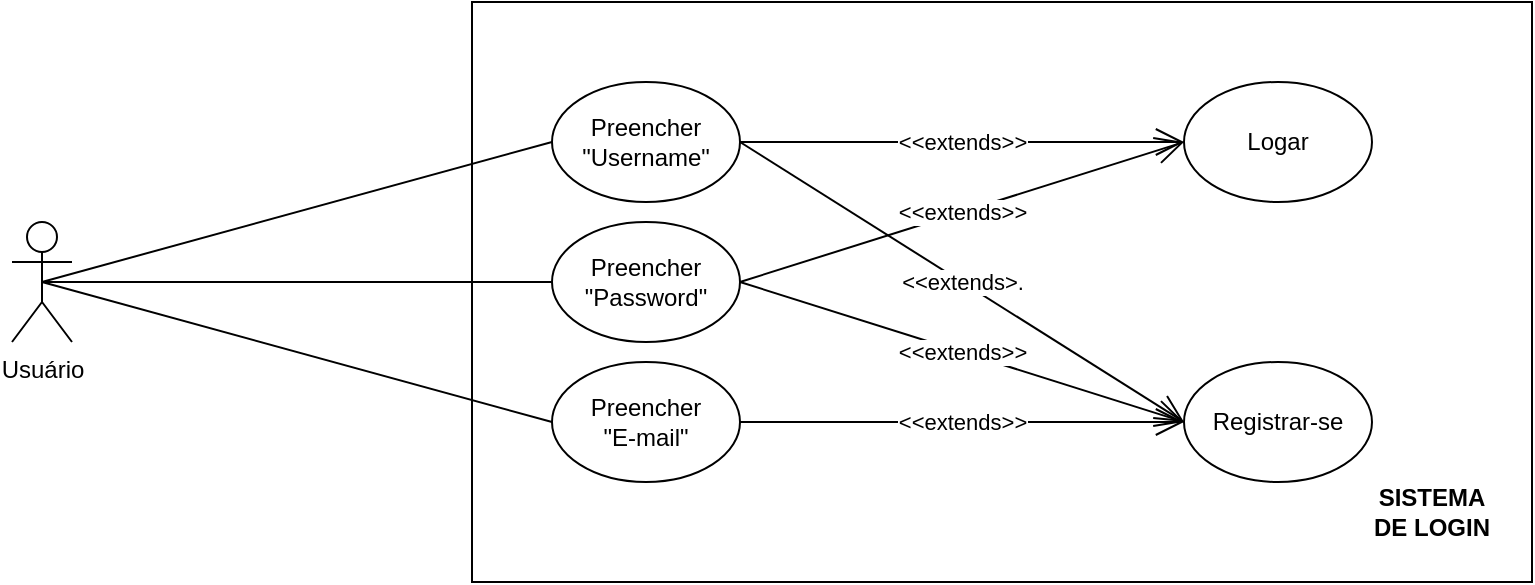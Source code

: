 <mxfile version="22.0.6" type="device">
  <diagram name="Página-1" id="3ZRZQcbHr6eWC8pdjs75">
    <mxGraphModel dx="1032" dy="557" grid="1" gridSize="10" guides="1" tooltips="1" connect="1" arrows="1" fold="1" page="1" pageScale="1" pageWidth="827" pageHeight="1169" math="0" shadow="0">
      <root>
        <mxCell id="0" />
        <mxCell id="1" parent="0" />
        <mxCell id="Bse5uKkhkYYTRCW6ZDqW-17" value="" style="rounded=0;whiteSpace=wrap;html=1;" vertex="1" parent="1">
          <mxGeometry x="360" y="510" width="530" height="290" as="geometry" />
        </mxCell>
        <mxCell id="Bse5uKkhkYYTRCW6ZDqW-2" value="Preencher&lt;br&gt;&quot;Username&quot;" style="ellipse;whiteSpace=wrap;html=1;" vertex="1" parent="1">
          <mxGeometry x="400" y="550" width="94" height="60" as="geometry" />
        </mxCell>
        <mxCell id="Bse5uKkhkYYTRCW6ZDqW-3" value="Preencher&lt;br&gt;&quot;Password&quot;" style="ellipse;whiteSpace=wrap;html=1;" vertex="1" parent="1">
          <mxGeometry x="400" y="620" width="94" height="60" as="geometry" />
        </mxCell>
        <mxCell id="Bse5uKkhkYYTRCW6ZDqW-4" value="Preencher&lt;br&gt;&quot;E-mail&quot;" style="ellipse;whiteSpace=wrap;html=1;" vertex="1" parent="1">
          <mxGeometry x="400" y="690" width="94" height="60" as="geometry" />
        </mxCell>
        <mxCell id="Bse5uKkhkYYTRCW6ZDqW-5" value="Registrar-se" style="ellipse;whiteSpace=wrap;html=1;" vertex="1" parent="1">
          <mxGeometry x="716" y="690" width="94" height="60" as="geometry" />
        </mxCell>
        <mxCell id="Bse5uKkhkYYTRCW6ZDqW-6" value="Usuário" style="shape=umlActor;verticalLabelPosition=bottom;verticalAlign=top;html=1;" vertex="1" parent="1">
          <mxGeometry x="130" y="620" width="30" height="60" as="geometry" />
        </mxCell>
        <mxCell id="Bse5uKkhkYYTRCW6ZDqW-7" value="" style="endArrow=none;html=1;rounded=0;exitX=0;exitY=0.5;exitDx=0;exitDy=0;entryX=0.5;entryY=0.5;entryDx=0;entryDy=0;entryPerimeter=0;" edge="1" parent="1" source="Bse5uKkhkYYTRCW6ZDqW-2" target="Bse5uKkhkYYTRCW6ZDqW-6">
          <mxGeometry width="50" height="50" relative="1" as="geometry">
            <mxPoint x="410" y="490" as="sourcePoint" />
            <mxPoint x="155" y="270" as="targetPoint" />
          </mxGeometry>
        </mxCell>
        <mxCell id="Bse5uKkhkYYTRCW6ZDqW-8" value="" style="endArrow=none;html=1;rounded=0;exitX=0;exitY=0.5;exitDx=0;exitDy=0;entryX=0.5;entryY=0.5;entryDx=0;entryDy=0;entryPerimeter=0;" edge="1" parent="1" source="Bse5uKkhkYYTRCW6ZDqW-3" target="Bse5uKkhkYYTRCW6ZDqW-6">
          <mxGeometry width="50" height="50" relative="1" as="geometry">
            <mxPoint x="410" y="590" as="sourcePoint" />
            <mxPoint x="155" y="640" as="targetPoint" />
          </mxGeometry>
        </mxCell>
        <mxCell id="Bse5uKkhkYYTRCW6ZDqW-9" value="" style="endArrow=none;html=1;rounded=0;exitX=0;exitY=0.5;exitDx=0;exitDy=0;entryX=0.5;entryY=0.5;entryDx=0;entryDy=0;entryPerimeter=0;" edge="1" parent="1" source="Bse5uKkhkYYTRCW6ZDqW-4" target="Bse5uKkhkYYTRCW6ZDqW-6">
          <mxGeometry width="50" height="50" relative="1" as="geometry">
            <mxPoint x="410" y="660" as="sourcePoint" />
            <mxPoint x="280" y="690" as="targetPoint" />
          </mxGeometry>
        </mxCell>
        <mxCell id="Bse5uKkhkYYTRCW6ZDqW-10" value="&amp;lt;&amp;lt;extends&amp;gt;." style="endArrow=open;endSize=12;html=1;rounded=0;exitX=1;exitY=0.5;exitDx=0;exitDy=0;entryX=0;entryY=0.5;entryDx=0;entryDy=0;" edge="1" parent="1" source="Bse5uKkhkYYTRCW6ZDqW-2" target="Bse5uKkhkYYTRCW6ZDqW-5">
          <mxGeometry x="-0.002" width="160" relative="1" as="geometry">
            <mxPoint x="700" y="355" as="sourcePoint" />
            <mxPoint x="710" y="650" as="targetPoint" />
            <mxPoint as="offset" />
          </mxGeometry>
        </mxCell>
        <mxCell id="Bse5uKkhkYYTRCW6ZDqW-11" value="&amp;lt;&amp;lt;extends&amp;gt;&amp;gt;" style="endArrow=open;endSize=12;html=1;rounded=0;exitX=1;exitY=0.5;exitDx=0;exitDy=0;entryX=0;entryY=0.5;entryDx=0;entryDy=0;" edge="1" parent="1" source="Bse5uKkhkYYTRCW6ZDqW-3" target="Bse5uKkhkYYTRCW6ZDqW-5">
          <mxGeometry width="160" relative="1" as="geometry">
            <mxPoint x="730" y="660" as="sourcePoint" />
            <mxPoint x="720" y="640" as="targetPoint" />
          </mxGeometry>
        </mxCell>
        <mxCell id="Bse5uKkhkYYTRCW6ZDqW-12" value="&amp;lt;&amp;lt;extends&amp;gt;&amp;gt;" style="endArrow=open;endSize=12;html=1;rounded=0;exitX=1;exitY=0.5;exitDx=0;exitDy=0;entryX=0;entryY=0.5;entryDx=0;entryDy=0;" edge="1" parent="1" source="Bse5uKkhkYYTRCW6ZDqW-4" target="Bse5uKkhkYYTRCW6ZDqW-5">
          <mxGeometry width="160" relative="1" as="geometry">
            <mxPoint x="730" y="660" as="sourcePoint" />
            <mxPoint x="710" y="650" as="targetPoint" />
          </mxGeometry>
        </mxCell>
        <mxCell id="Bse5uKkhkYYTRCW6ZDqW-13" value="&lt;b style=&quot;border-color: var(--border-color);&quot;&gt;SISTEMA DE LOGIN&lt;/b&gt;" style="text;html=1;strokeColor=none;fillColor=none;align=center;verticalAlign=middle;whiteSpace=wrap;rounded=0;" vertex="1" parent="1">
          <mxGeometry x="810" y="750" width="60" height="30" as="geometry" />
        </mxCell>
        <mxCell id="Bse5uKkhkYYTRCW6ZDqW-14" value="Logar" style="ellipse;whiteSpace=wrap;html=1;" vertex="1" parent="1">
          <mxGeometry x="716" y="550" width="94" height="60" as="geometry" />
        </mxCell>
        <mxCell id="Bse5uKkhkYYTRCW6ZDqW-15" value="&amp;lt;&amp;lt;extends&amp;gt;&amp;gt;" style="endArrow=open;endSize=12;html=1;rounded=0;exitX=1;exitY=0.5;exitDx=0;exitDy=0;entryX=0;entryY=0.5;entryDx=0;entryDy=0;" edge="1" parent="1" source="Bse5uKkhkYYTRCW6ZDqW-2" target="Bse5uKkhkYYTRCW6ZDqW-14">
          <mxGeometry width="160" relative="1" as="geometry">
            <mxPoint x="504" y="660" as="sourcePoint" />
            <mxPoint x="710" y="730" as="targetPoint" />
          </mxGeometry>
        </mxCell>
        <mxCell id="Bse5uKkhkYYTRCW6ZDqW-16" value="&amp;lt;&amp;lt;extends&amp;gt;&amp;gt;" style="endArrow=open;endSize=12;html=1;rounded=0;exitX=1;exitY=0.5;exitDx=0;exitDy=0;entryX=0;entryY=0.5;entryDx=0;entryDy=0;" edge="1" parent="1" source="Bse5uKkhkYYTRCW6ZDqW-3" target="Bse5uKkhkYYTRCW6ZDqW-14">
          <mxGeometry width="160" relative="1" as="geometry">
            <mxPoint x="504" y="660" as="sourcePoint" />
            <mxPoint x="726" y="730" as="targetPoint" />
          </mxGeometry>
        </mxCell>
      </root>
    </mxGraphModel>
  </diagram>
</mxfile>
